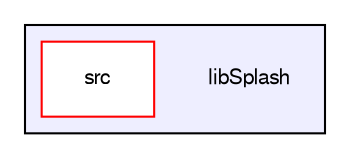 digraph "libSplash" {
  compound=true
  node [ fontsize="10", fontname="FreeSans"];
  edge [ labelfontsize="10", labelfontname="FreeSans"];
  subgraph clusterdir_9e3ca30a8ddc80157612aab0e9dfefef {
    graph [ bgcolor="#eeeeff", pencolor="black", label="" URL="dir_9e3ca30a8ddc80157612aab0e9dfefef.html"];
    dir_9e3ca30a8ddc80157612aab0e9dfefef [shape=plaintext label="libSplash"];
    dir_3b2ee41e3766330d11f51bd163da0310 [shape=box label="src" color="red" fillcolor="white" style="filled" URL="dir_3b2ee41e3766330d11f51bd163da0310.html"];
  }
}
